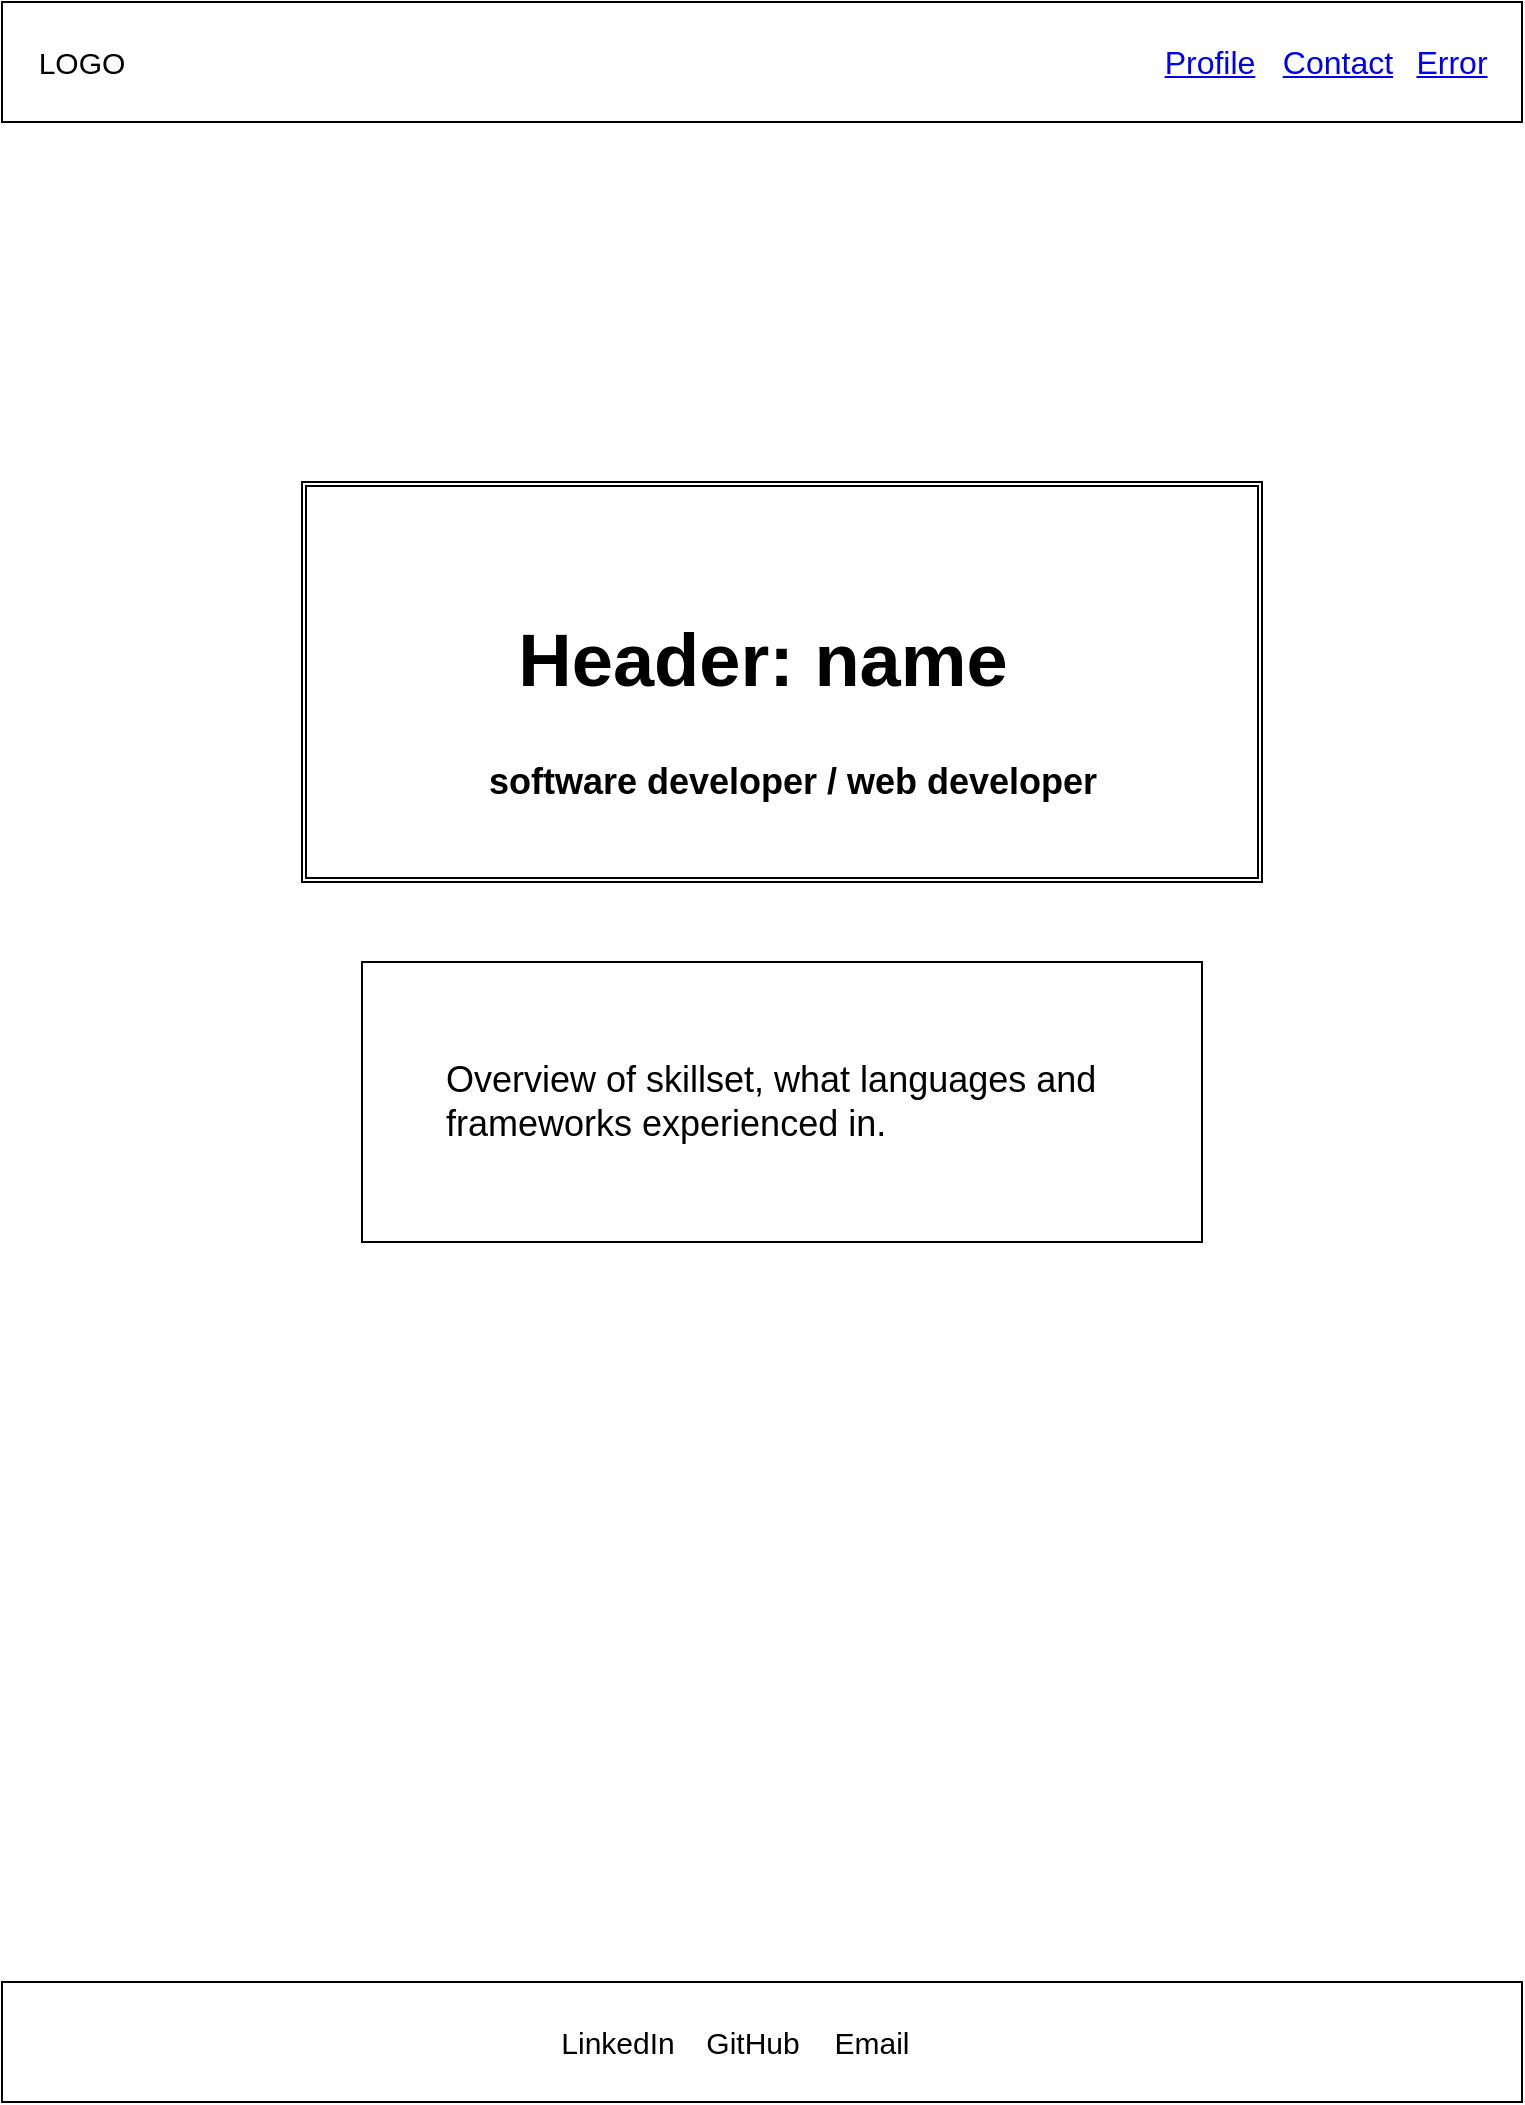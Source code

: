 <mxfile version="13.6.5" type="github" pages="6">
  <diagram id="y549nrKQ-lLqLkLc4ka6" name="Page-1">
    <mxGraphModel dx="1714" dy="1024" grid="1" gridSize="10" guides="1" tooltips="1" connect="1" arrows="1" fold="1" page="1" pageScale="1" pageWidth="850" pageHeight="1100" math="0" shadow="0">
      <root>
        <mxCell id="0" />
        <mxCell id="1" parent="0" />
        <mxCell id="_cZrSs8jWnKON0rCT3g9-2" value="" style="rounded=0;whiteSpace=wrap;html=1;sketch=0;" parent="1" vertex="1">
          <mxGeometry x="50" y="1020" width="760" height="60" as="geometry" />
        </mxCell>
        <mxCell id="_cZrSs8jWnKON0rCT3g9-3" value="" style="rounded=0;whiteSpace=wrap;html=1;sketch=0;" parent="1" vertex="1">
          <mxGeometry x="50" y="30" width="760" height="60" as="geometry" />
        </mxCell>
        <mxCell id="_cZrSs8jWnKON0rCT3g9-4" value="&lt;font style=&quot;font-size: 15px&quot;&gt;LOGO&lt;/font&gt;" style="text;html=1;strokeColor=none;fillColor=none;align=center;verticalAlign=middle;whiteSpace=wrap;rounded=0;sketch=0;" parent="1" vertex="1">
          <mxGeometry x="60" y="35" width="60" height="50" as="geometry" />
        </mxCell>
        <mxCell id="_cZrSs8jWnKON0rCT3g9-14" value="&lt;font style=&quot;font-size: 15px&quot;&gt;LinkedIn&lt;/font&gt;" style="text;html=1;strokeColor=none;fillColor=none;align=center;verticalAlign=middle;whiteSpace=wrap;rounded=0;sketch=0;" parent="1" vertex="1">
          <mxGeometry x="323" y="1022.5" width="70" height="55" as="geometry" />
        </mxCell>
        <mxCell id="_cZrSs8jWnKON0rCT3g9-18" value="" style="shape=ext;double=1;rounded=0;whiteSpace=wrap;html=1;sketch=0;" parent="1" vertex="1">
          <mxGeometry x="200" y="270" width="480" height="200" as="geometry" />
        </mxCell>
        <mxCell id="_cZrSs8jWnKON0rCT3g9-19" value="" style="rounded=0;whiteSpace=wrap;html=1;sketch=0;" parent="1" vertex="1">
          <mxGeometry x="230" y="510" width="420" height="140" as="geometry" />
        </mxCell>
        <mxCell id="_cZrSs8jWnKON0rCT3g9-23" value="&lt;font style=&quot;font-size: 37px&quot;&gt;Header: name&lt;/font&gt;" style="text;strokeColor=none;fillColor=none;html=1;fontSize=24;fontStyle=1;verticalAlign=middle;align=center;rounded=0;sketch=0;" parent="1" vertex="1">
          <mxGeometry x="317.5" y="312.5" width="225" height="95" as="geometry" />
        </mxCell>
        <mxCell id="_cZrSs8jWnKON0rCT3g9-24" value="&lt;font style=&quot;font-size: 15px&quot;&gt;GitHub&lt;/font&gt;" style="text;html=1;strokeColor=none;fillColor=none;align=center;verticalAlign=middle;whiteSpace=wrap;rounded=0;sketch=0;" parent="1" vertex="1">
          <mxGeometry x="393" y="1022.5" width="65" height="55" as="geometry" />
        </mxCell>
        <mxCell id="_cZrSs8jWnKON0rCT3g9-25" value="&lt;font style=&quot;font-size: 15px&quot;&gt;Email&lt;/font&gt;" style="text;html=1;strokeColor=none;fillColor=none;align=center;verticalAlign=middle;whiteSpace=wrap;rounded=0;sketch=0;" parent="1" vertex="1">
          <mxGeometry x="450" y="1022.5" width="70" height="55" as="geometry" />
        </mxCell>
        <mxCell id="_cZrSs8jWnKON0rCT3g9-26" value="&lt;font size=&quot;4&quot;&gt;Overview of skillset, what languages and frameworks experienced in.&amp;nbsp;&lt;/font&gt;" style="text;html=1;strokeColor=none;fillColor=none;align=left;verticalAlign=middle;whiteSpace=wrap;rounded=0;sketch=0;" parent="1" vertex="1">
          <mxGeometry x="270" y="540" width="340" height="80" as="geometry" />
        </mxCell>
        <mxCell id="_cZrSs8jWnKON0rCT3g9-27" value="software developer / web developer" style="text;strokeColor=none;fillColor=none;html=1;fontSize=18;fontStyle=1;verticalAlign=middle;align=center;rounded=0;sketch=0;" parent="1" vertex="1">
          <mxGeometry x="230" y="400" width="430" height="40" as="geometry" />
        </mxCell>
        <UserObject label="Profile" link="https://www.draw.io" id="OMazMSYFAPPYAOMap0HY-1">
          <mxCell style="text;html=1;strokeColor=none;fillColor=none;whiteSpace=wrap;align=center;verticalAlign=middle;fontColor=#0000EE;fontStyle=4;rounded=0;sketch=0;fontSize=16;" parent="1" vertex="1">
            <mxGeometry x="624" y="32.5" width="60" height="55" as="geometry" />
          </mxCell>
        </UserObject>
        <UserObject label="Error" link="data:page/id,UXKJgcOdYqPPJLNO4Yrg" id="OMazMSYFAPPYAOMap0HY-2">
          <mxCell style="text;html=1;strokeColor=none;fillColor=none;whiteSpace=wrap;align=center;verticalAlign=middle;fontColor=#0000EE;fontStyle=4;rounded=0;sketch=0;fontSize=16;" parent="1" vertex="1">
            <mxGeometry x="745" y="32.5" width="60" height="55" as="geometry" />
          </mxCell>
        </UserObject>
        <UserObject label="Contact" link="data:page/id,nL2O6JbR1vUlOwe9fpd9" id="OMazMSYFAPPYAOMap0HY-3">
          <mxCell style="text;html=1;strokeColor=none;fillColor=none;whiteSpace=wrap;align=center;verticalAlign=middle;fontColor=#0000EE;fontStyle=4;rounded=0;sketch=0;fontSize=16;" parent="1" vertex="1">
            <mxGeometry x="688" y="32.5" width="60" height="55" as="geometry" />
          </mxCell>
        </UserObject>
      </root>
    </mxGraphModel>
  </diagram>
  <diagram id="krAu767BFukZ0_Zx5y9g" name="Page-2">
    <mxGraphModel dx="2000" dy="1195" grid="1" gridSize="10" guides="1" tooltips="1" connect="1" arrows="1" fold="1" page="1" pageScale="1" pageWidth="850" pageHeight="1400" math="0" shadow="0">
      <root>
        <mxCell id="UiwxshYDCqZsbp5BWLt7-0" />
        <mxCell id="UiwxshYDCqZsbp5BWLt7-1" parent="UiwxshYDCqZsbp5BWLt7-0" />
        <mxCell id="LU_UGOeEypNY2QbXiSTu-0" value="" style="rounded=0;whiteSpace=wrap;html=1;sketch=0;" parent="UiwxshYDCqZsbp5BWLt7-1" vertex="1">
          <mxGeometry x="50" y="30" width="760" height="60" as="geometry" />
        </mxCell>
        <mxCell id="ClDoTBL8j5yr11GpzHoe-0" value="&lt;font style=&quot;font-size: 15px&quot;&gt;LOGO&lt;/font&gt;" style="text;html=1;strokeColor=none;fillColor=none;align=center;verticalAlign=middle;whiteSpace=wrap;rounded=0;sketch=0;" parent="UiwxshYDCqZsbp5BWLt7-1" vertex="1">
          <mxGeometry x="60" y="35" width="60" height="50" as="geometry" />
        </mxCell>
        <mxCell id="Z0R5gTprZowPbyasYVTI-0" value="" style="rounded=0;whiteSpace=wrap;html=1;sketch=0;" parent="UiwxshYDCqZsbp5BWLt7-1" vertex="1">
          <mxGeometry x="50" y="1320" width="760" height="60" as="geometry" />
        </mxCell>
        <mxCell id="v2EA459fJ1oGbiX-KJEO-0" value="&lt;font style=&quot;font-size: 15px&quot;&gt;LinkedIn&lt;/font&gt;" style="text;html=1;strokeColor=none;fillColor=none;align=center;verticalAlign=middle;whiteSpace=wrap;rounded=0;sketch=0;" parent="UiwxshYDCqZsbp5BWLt7-1" vertex="1">
          <mxGeometry x="327.5" y="1322.5" width="70" height="55" as="geometry" />
        </mxCell>
        <mxCell id="f347c7dNynIXSJ7mKyX3-0" value="&lt;font style=&quot;font-size: 15px&quot;&gt;GitHub&lt;/font&gt;" style="text;html=1;strokeColor=none;fillColor=none;align=center;verticalAlign=middle;whiteSpace=wrap;rounded=0;sketch=0;" parent="UiwxshYDCqZsbp5BWLt7-1" vertex="1">
          <mxGeometry x="397.5" y="1322.5" width="65" height="55" as="geometry" />
        </mxCell>
        <mxCell id="dC-TxE57L_0-LJ4O1SkE-0" value="&lt;font style=&quot;font-size: 15px&quot;&gt;Email&lt;/font&gt;" style="text;html=1;strokeColor=none;fillColor=none;align=center;verticalAlign=middle;whiteSpace=wrap;rounded=0;sketch=0;" parent="UiwxshYDCqZsbp5BWLt7-1" vertex="1">
          <mxGeometry x="450" y="1322.5" width="70" height="55" as="geometry" />
        </mxCell>
        <UserObject label="Error" id="HmF1FWZ7n-n8bXwQU-9c-0">
          <mxCell style="text;html=1;strokeColor=none;fillColor=none;whiteSpace=wrap;align=center;verticalAlign=middle;fontColor=#0000EE;fontStyle=4;rounded=0;sketch=0;fontSize=16;" parent="UiwxshYDCqZsbp5BWLt7-1" vertex="1">
            <mxGeometry x="745" y="32.5" width="60" height="55" as="geometry" />
          </mxCell>
        </UserObject>
        <UserObject label="Contact" id="VQ6_BNCmVl8xhvOqDPel-0">
          <mxCell style="text;html=1;strokeColor=none;fillColor=none;whiteSpace=wrap;align=center;verticalAlign=middle;fontColor=#0000EE;fontStyle=4;rounded=0;sketch=0;fontSize=16;" parent="UiwxshYDCqZsbp5BWLt7-1" vertex="1">
            <mxGeometry x="688" y="32.5" width="60" height="55" as="geometry" />
          </mxCell>
        </UserObject>
        <UserObject label="About" link="https://www.draw.io" id="RnAl1Bd1OG870OB-ssjX-0">
          <mxCell style="text;html=1;strokeColor=none;fillColor=none;whiteSpace=wrap;align=center;verticalAlign=middle;fontColor=#0000EE;fontStyle=4;rounded=0;sketch=0;fontSize=16;" parent="UiwxshYDCqZsbp5BWLt7-1" vertex="1">
            <mxGeometry x="624" y="32.5" width="60" height="55" as="geometry" />
          </mxCell>
        </UserObject>
        <mxCell id="_2yhZYbMiuMqW0oWLywg-0" value="Profile" style="text;strokeColor=none;fillColor=none;html=1;fontSize=24;fontStyle=1;verticalAlign=middle;align=center;rounded=0;sketch=0;" parent="UiwxshYDCqZsbp5BWLt7-1" vertex="1">
          <mxGeometry x="380" y="120" width="100" height="40" as="geometry" />
        </mxCell>
        <mxCell id="_2yhZYbMiuMqW0oWLywg-6" value="" style="rounded=0;whiteSpace=wrap;html=1;sketch=0;fontSize=16;" parent="UiwxshYDCqZsbp5BWLt7-1" vertex="1">
          <mxGeometry x="50" y="180" width="380" height="250" as="geometry" />
        </mxCell>
        <mxCell id="_2yhZYbMiuMqW0oWLywg-10" value="" style="rounded=0;whiteSpace=wrap;html=1;sketch=0;fontSize=16;" parent="UiwxshYDCqZsbp5BWLt7-1" vertex="1">
          <mxGeometry x="50" y="460" width="380" height="250" as="geometry" />
        </mxCell>
        <mxCell id="_2yhZYbMiuMqW0oWLywg-11" value="" style="rounded=0;whiteSpace=wrap;html=1;sketch=0;fontSize=16;" parent="UiwxshYDCqZsbp5BWLt7-1" vertex="1">
          <mxGeometry x="50" y="740" width="380" height="250" as="geometry" />
        </mxCell>
        <mxCell id="_2yhZYbMiuMqW0oWLywg-12" value="" style="rounded=0;whiteSpace=wrap;html=1;sketch=0;fontSize=16;" parent="UiwxshYDCqZsbp5BWLt7-1" vertex="1">
          <mxGeometry x="50" y="1030" width="380" height="250" as="geometry" />
        </mxCell>
        <mxCell id="_2yhZYbMiuMqW0oWLywg-13" value="" style="rounded=0;whiteSpace=wrap;html=1;sketch=0;fontSize=16;" parent="UiwxshYDCqZsbp5BWLt7-1" vertex="1">
          <mxGeometry x="430" y="180" width="380" height="250" as="geometry" />
        </mxCell>
        <mxCell id="_2yhZYbMiuMqW0oWLywg-14" value="" style="rounded=0;whiteSpace=wrap;html=1;sketch=0;fontSize=16;" parent="UiwxshYDCqZsbp5BWLt7-1" vertex="1">
          <mxGeometry x="430" y="460" width="380" height="250" as="geometry" />
        </mxCell>
        <mxCell id="_2yhZYbMiuMqW0oWLywg-15" value="" style="rounded=0;whiteSpace=wrap;html=1;sketch=0;fontSize=16;" parent="UiwxshYDCqZsbp5BWLt7-1" vertex="1">
          <mxGeometry x="430" y="740" width="380" height="250" as="geometry" />
        </mxCell>
        <mxCell id="_2yhZYbMiuMqW0oWLywg-16" value="" style="rounded=0;whiteSpace=wrap;html=1;sketch=0;fontSize=16;" parent="UiwxshYDCqZsbp5BWLt7-1" vertex="1">
          <mxGeometry x="430" y="1030" width="380" height="250" as="geometry" />
        </mxCell>
        <mxCell id="_2yhZYbMiuMqW0oWLywg-18" value="" style="endArrow=none;html=1;fontSize=16;entryX=1;entryY=0;entryDx=0;entryDy=0;exitX=0;exitY=1;exitDx=0;exitDy=0;" parent="UiwxshYDCqZsbp5BWLt7-1" source="_2yhZYbMiuMqW0oWLywg-6" target="_2yhZYbMiuMqW0oWLywg-6" edge="1">
          <mxGeometry width="50" height="50" relative="1" as="geometry">
            <mxPoint x="310" y="820" as="sourcePoint" />
            <mxPoint x="360" y="770" as="targetPoint" />
          </mxGeometry>
        </mxCell>
        <mxCell id="_2yhZYbMiuMqW0oWLywg-19" value="" style="endArrow=none;html=1;fontSize=16;entryX=0;entryY=0;entryDx=0;entryDy=0;exitX=1;exitY=1;exitDx=0;exitDy=0;" parent="UiwxshYDCqZsbp5BWLt7-1" source="_2yhZYbMiuMqW0oWLywg-6" target="_2yhZYbMiuMqW0oWLywg-6" edge="1">
          <mxGeometry width="50" height="50" relative="1" as="geometry">
            <mxPoint x="310" y="820" as="sourcePoint" />
            <mxPoint x="360" y="770" as="targetPoint" />
          </mxGeometry>
        </mxCell>
        <mxCell id="_2yhZYbMiuMqW0oWLywg-20" value="" style="endArrow=none;html=1;fontSize=16;entryX=1;entryY=0;entryDx=0;entryDy=0;exitX=0;exitY=1;exitDx=0;exitDy=0;" parent="UiwxshYDCqZsbp5BWLt7-1" source="_2yhZYbMiuMqW0oWLywg-10" target="_2yhZYbMiuMqW0oWLywg-10" edge="1">
          <mxGeometry width="50" height="50" relative="1" as="geometry">
            <mxPoint x="310" y="820" as="sourcePoint" />
            <mxPoint x="360" y="770" as="targetPoint" />
          </mxGeometry>
        </mxCell>
        <mxCell id="_2yhZYbMiuMqW0oWLywg-21" value="" style="endArrow=none;html=1;fontSize=16;entryX=0;entryY=0;entryDx=0;entryDy=0;exitX=1;exitY=1;exitDx=0;exitDy=0;" parent="UiwxshYDCqZsbp5BWLt7-1" source="_2yhZYbMiuMqW0oWLywg-10" target="_2yhZYbMiuMqW0oWLywg-10" edge="1">
          <mxGeometry width="50" height="50" relative="1" as="geometry">
            <mxPoint x="310" y="820" as="sourcePoint" />
            <mxPoint x="360" y="770" as="targetPoint" />
          </mxGeometry>
        </mxCell>
        <mxCell id="_2yhZYbMiuMqW0oWLywg-22" value="" style="endArrow=none;html=1;fontSize=16;entryX=1;entryY=0;entryDx=0;entryDy=0;exitX=0;exitY=1;exitDx=0;exitDy=0;" parent="UiwxshYDCqZsbp5BWLt7-1" source="_2yhZYbMiuMqW0oWLywg-11" target="_2yhZYbMiuMqW0oWLywg-11" edge="1">
          <mxGeometry width="50" height="50" relative="1" as="geometry">
            <mxPoint x="310" y="820" as="sourcePoint" />
            <mxPoint x="360" y="770" as="targetPoint" />
          </mxGeometry>
        </mxCell>
        <mxCell id="_2yhZYbMiuMqW0oWLywg-23" value="" style="endArrow=none;html=1;fontSize=16;entryX=0;entryY=0;entryDx=0;entryDy=0;exitX=1;exitY=1;exitDx=0;exitDy=0;" parent="UiwxshYDCqZsbp5BWLt7-1" source="_2yhZYbMiuMqW0oWLywg-11" target="_2yhZYbMiuMqW0oWLywg-11" edge="1">
          <mxGeometry width="50" height="50" relative="1" as="geometry">
            <mxPoint x="310" y="820" as="sourcePoint" />
            <mxPoint x="360" y="770" as="targetPoint" />
          </mxGeometry>
        </mxCell>
        <mxCell id="_2yhZYbMiuMqW0oWLywg-24" value="" style="endArrow=none;html=1;fontSize=16;entryX=1;entryY=0;entryDx=0;entryDy=0;exitX=0;exitY=1;exitDx=0;exitDy=0;" parent="UiwxshYDCqZsbp5BWLt7-1" source="_2yhZYbMiuMqW0oWLywg-12" target="_2yhZYbMiuMqW0oWLywg-12" edge="1">
          <mxGeometry width="50" height="50" relative="1" as="geometry">
            <mxPoint x="310" y="820" as="sourcePoint" />
            <mxPoint x="360" y="770" as="targetPoint" />
          </mxGeometry>
        </mxCell>
        <mxCell id="_2yhZYbMiuMqW0oWLywg-25" value="" style="endArrow=none;html=1;fontSize=16;entryX=0;entryY=0;entryDx=0;entryDy=0;exitX=1;exitY=1;exitDx=0;exitDy=0;" parent="UiwxshYDCqZsbp5BWLt7-1" source="_2yhZYbMiuMqW0oWLywg-12" target="_2yhZYbMiuMqW0oWLywg-12" edge="1">
          <mxGeometry width="50" height="50" relative="1" as="geometry">
            <mxPoint x="310" y="820" as="sourcePoint" />
            <mxPoint x="360" y="770" as="targetPoint" />
          </mxGeometry>
        </mxCell>
        <mxCell id="_2yhZYbMiuMqW0oWLywg-26" value="Project 1 Title:" style="text;html=1;strokeColor=none;fillColor=none;align=center;verticalAlign=middle;whiteSpace=wrap;rounded=0;sketch=0;fontSize=16;" parent="UiwxshYDCqZsbp5BWLt7-1" vertex="1">
          <mxGeometry x="562.5" y="190" width="115" height="20" as="geometry" />
        </mxCell>
        <mxCell id="_2yhZYbMiuMqW0oWLywg-27" value="Project 2 Title:" style="text;html=1;strokeColor=none;fillColor=none;align=center;verticalAlign=middle;whiteSpace=wrap;rounded=0;sketch=0;fontSize=16;" parent="UiwxshYDCqZsbp5BWLt7-1" vertex="1">
          <mxGeometry x="562.5" y="470" width="115" height="20" as="geometry" />
        </mxCell>
        <mxCell id="_2yhZYbMiuMqW0oWLywg-28" value="Project 3 Title:" style="text;html=1;strokeColor=none;fillColor=none;align=center;verticalAlign=middle;whiteSpace=wrap;rounded=0;sketch=0;fontSize=16;" parent="UiwxshYDCqZsbp5BWLt7-1" vertex="1">
          <mxGeometry x="562.5" y="750" width="115" height="20" as="geometry" />
        </mxCell>
        <mxCell id="_2yhZYbMiuMqW0oWLywg-29" value="Project 4 Title:" style="text;html=1;strokeColor=none;fillColor=none;align=center;verticalAlign=middle;whiteSpace=wrap;rounded=0;sketch=0;fontSize=16;" parent="UiwxshYDCqZsbp5BWLt7-1" vertex="1">
          <mxGeometry x="562.5" y="1040" width="115" height="20" as="geometry" />
        </mxCell>
        <mxCell id="_2yhZYbMiuMqW0oWLywg-33" value="languages / frameworks" style="text;html=1;strokeColor=none;fillColor=none;align=center;verticalAlign=middle;whiteSpace=wrap;rounded=0;sketch=0;fontSize=16;" parent="UiwxshYDCqZsbp5BWLt7-1" vertex="1">
          <mxGeometry x="440" y="500" width="190" height="20" as="geometry" />
        </mxCell>
        <mxCell id="_2yhZYbMiuMqW0oWLywg-34" value="Description lorem ..." style="text;html=1;strokeColor=none;fillColor=none;align=center;verticalAlign=middle;whiteSpace=wrap;rounded=0;sketch=0;fontSize=16;" parent="UiwxshYDCqZsbp5BWLt7-1" vertex="1">
          <mxGeometry x="444" y="525" width="153" height="20" as="geometry" />
        </mxCell>
        <mxCell id="_2yhZYbMiuMqW0oWLywg-36" value="languages / frameworks" style="text;html=1;strokeColor=none;fillColor=none;align=center;verticalAlign=middle;whiteSpace=wrap;rounded=0;sketch=0;fontSize=16;" parent="UiwxshYDCqZsbp5BWLt7-1" vertex="1">
          <mxGeometry x="446" y="220" width="190" height="20" as="geometry" />
        </mxCell>
        <mxCell id="_2yhZYbMiuMqW0oWLywg-37" value="languages / frameworks" style="text;html=1;strokeColor=none;fillColor=none;align=center;verticalAlign=middle;whiteSpace=wrap;rounded=0;sketch=0;fontSize=16;" parent="UiwxshYDCqZsbp5BWLt7-1" vertex="1">
          <mxGeometry x="446" y="780" width="190" height="20" as="geometry" />
        </mxCell>
        <mxCell id="_2yhZYbMiuMqW0oWLywg-38" value="languages / frameworks" style="text;html=1;strokeColor=none;fillColor=none;align=center;verticalAlign=middle;whiteSpace=wrap;rounded=0;sketch=0;fontSize=16;" parent="UiwxshYDCqZsbp5BWLt7-1" vertex="1">
          <mxGeometry x="446" y="1070" width="190" height="20" as="geometry" />
        </mxCell>
        <mxCell id="_2yhZYbMiuMqW0oWLywg-39" value="Description lorem ..." style="text;html=1;strokeColor=none;fillColor=none;align=center;verticalAlign=middle;whiteSpace=wrap;rounded=0;sketch=0;fontSize=16;" parent="UiwxshYDCqZsbp5BWLt7-1" vertex="1">
          <mxGeometry x="450" y="245" width="153" height="20" as="geometry" />
        </mxCell>
        <mxCell id="_2yhZYbMiuMqW0oWLywg-40" value="Description lorem ..." style="text;html=1;strokeColor=none;fillColor=none;align=center;verticalAlign=middle;whiteSpace=wrap;rounded=0;sketch=0;fontSize=16;" parent="UiwxshYDCqZsbp5BWLt7-1" vertex="1">
          <mxGeometry x="450" y="1095" width="153" height="20" as="geometry" />
        </mxCell>
        <mxCell id="_2yhZYbMiuMqW0oWLywg-41" value="Description lorem ..." style="text;html=1;strokeColor=none;fillColor=none;align=center;verticalAlign=middle;whiteSpace=wrap;rounded=0;sketch=0;fontSize=16;" parent="UiwxshYDCqZsbp5BWLt7-1" vertex="1">
          <mxGeometry x="450" y="805" width="153" height="20" as="geometry" />
        </mxCell>
      </root>
    </mxGraphModel>
  </diagram>
  <diagram id="FVk_4aW7M6y1hUJBNqYg" name="Page-5">
    <mxGraphModel dx="3000" dy="1793" grid="1" gridSize="10" guides="1" tooltips="1" connect="1" arrows="1" fold="1" page="1" pageScale="1" pageWidth="850" pageHeight="1400" math="0" shadow="0">
      <root>
        <mxCell id="K3QuSQfXJoFcfF0l34tI-0" />
        <mxCell id="K3QuSQfXJoFcfF0l34tI-1" parent="K3QuSQfXJoFcfF0l34tI-0" />
        <mxCell id="0v0_aScNax0FTkmfvmnb-4" value="" style="rounded=0;whiteSpace=wrap;html=1;fontSize=10;fontColor=#666666;" vertex="1" parent="K3QuSQfXJoFcfF0l34tI-1">
          <mxGeometry x="50" y="1230" width="760" height="220" as="geometry" />
        </mxCell>
        <mxCell id="FMIQjcDHbXxCk5w7vRJf-0" value="" style="rounded=0;whiteSpace=wrap;html=1;sketch=0;" vertex="1" parent="K3QuSQfXJoFcfF0l34tI-1">
          <mxGeometry x="50" y="30" width="760" height="60" as="geometry" />
        </mxCell>
        <mxCell id="HPQNqINhJqzoFekEFuMe-0" value="&lt;font style=&quot;font-size: 15px&quot;&gt;LOGO&lt;/font&gt;" style="text;html=1;strokeColor=none;fillColor=none;align=center;verticalAlign=middle;whiteSpace=wrap;rounded=0;sketch=0;" vertex="1" parent="K3QuSQfXJoFcfF0l34tI-1">
          <mxGeometry x="60" y="35" width="60" height="50" as="geometry" />
        </mxCell>
        <UserObject label="About" link="https://www.draw.io" id="5G4rTG7b6c3I4GVzxfLL-0">
          <mxCell style="text;html=1;strokeColor=none;fillColor=none;whiteSpace=wrap;align=center;verticalAlign=middle;fontColor=#0000EE;fontStyle=4;rounded=0;sketch=0;fontSize=16;" vertex="1" parent="K3QuSQfXJoFcfF0l34tI-1">
            <mxGeometry x="624" y="32.5" width="60" height="55" as="geometry" />
          </mxCell>
        </UserObject>
        <UserObject label="Contact" id="7PwWfvQosh16lBPSvmYO-0">
          <mxCell style="text;html=1;strokeColor=none;fillColor=none;whiteSpace=wrap;align=center;verticalAlign=middle;fontColor=#0000EE;fontStyle=4;rounded=0;sketch=0;fontSize=16;" vertex="1" parent="K3QuSQfXJoFcfF0l34tI-1">
            <mxGeometry x="688" y="32.5" width="60" height="55" as="geometry" />
          </mxCell>
        </UserObject>
        <UserObject label="Error" id="xWB9JB_tKXssZk_kPVOi-0">
          <mxCell style="text;html=1;strokeColor=none;fillColor=none;whiteSpace=wrap;align=center;verticalAlign=middle;fontColor=#0000EE;fontStyle=4;rounded=0;sketch=0;fontSize=16;" vertex="1" parent="K3QuSQfXJoFcfF0l34tI-1">
            <mxGeometry x="745" y="32.5" width="60" height="55" as="geometry" />
          </mxCell>
        </UserObject>
        <mxCell id="5o7Ihf7bRK_GpBzf7zZv-0" value="Profile" style="text;strokeColor=none;fillColor=none;html=1;fontSize=24;fontStyle=1;verticalAlign=middle;align=center;rounded=0;sketch=0;" vertex="1" parent="K3QuSQfXJoFcfF0l34tI-1">
          <mxGeometry x="380" y="120" width="100" height="40" as="geometry" />
        </mxCell>
        <mxCell id="psAs-ZElqgavI4TMT-1W-0" value="" style="rounded=0;whiteSpace=wrap;html=1;sketch=0;" vertex="1" parent="K3QuSQfXJoFcfF0l34tI-1">
          <mxGeometry x="42.5" y="2890" width="760" height="60" as="geometry" />
        </mxCell>
        <mxCell id="Ju4aqt7ddRQ8jL0G4tgG-0" value="&lt;font style=&quot;font-size: 15px&quot;&gt;LinkedIn&lt;/font&gt;" style="text;html=1;strokeColor=none;fillColor=none;align=center;verticalAlign=middle;whiteSpace=wrap;rounded=0;sketch=0;" vertex="1" parent="K3QuSQfXJoFcfF0l34tI-1">
          <mxGeometry x="323" y="2892.5" width="70" height="55" as="geometry" />
        </mxCell>
        <mxCell id="U2mmfIsuzOAfHpEoK5Lw-0" value="&lt;font style=&quot;font-size: 15px&quot;&gt;GitHub&lt;/font&gt;" style="text;html=1;strokeColor=none;fillColor=none;align=center;verticalAlign=middle;whiteSpace=wrap;rounded=0;sketch=0;" vertex="1" parent="K3QuSQfXJoFcfF0l34tI-1">
          <mxGeometry x="390.5" y="2892.5" width="65" height="55" as="geometry" />
        </mxCell>
        <mxCell id="MmT73DpbijiARxVRME3w-0" value="&lt;font style=&quot;font-size: 15px&quot;&gt;Email&lt;/font&gt;" style="text;html=1;strokeColor=none;fillColor=none;align=center;verticalAlign=middle;whiteSpace=wrap;rounded=0;sketch=0;" vertex="1" parent="K3QuSQfXJoFcfF0l34tI-1">
          <mxGeometry x="450" y="2892.5" width="70" height="55" as="geometry" />
        </mxCell>
        <mxCell id="PLeFdl0e6I2O1bPTd5Ve-0" value="" style="rounded=0;whiteSpace=wrap;html=1;sketch=0;fontSize=16;" vertex="1" parent="K3QuSQfXJoFcfF0l34tI-1">
          <mxGeometry x="50" y="190" width="755" height="350" as="geometry" />
        </mxCell>
        <mxCell id="ZEfEFqATrqNGMTh99TPG-0" value="" style="endArrow=none;html=1;fontSize=10;fontColor=#666666;exitX=0;exitY=1;exitDx=0;exitDy=0;entryX=1;entryY=0;entryDx=0;entryDy=0;" edge="1" parent="K3QuSQfXJoFcfF0l34tI-1" source="PLeFdl0e6I2O1bPTd5Ve-0" target="PLeFdl0e6I2O1bPTd5Ve-0">
          <mxGeometry width="50" height="50" relative="1" as="geometry">
            <mxPoint x="630" y="290" as="sourcePoint" />
            <mxPoint x="680" y="240" as="targetPoint" />
          </mxGeometry>
        </mxCell>
        <mxCell id="ZEfEFqATrqNGMTh99TPG-1" value="" style="endArrow=none;html=1;fontSize=10;fontColor=#666666;exitX=0;exitY=0;exitDx=0;exitDy=0;entryX=1;entryY=1;entryDx=0;entryDy=0;" edge="1" parent="K3QuSQfXJoFcfF0l34tI-1" source="PLeFdl0e6I2O1bPTd5Ve-0" target="PLeFdl0e6I2O1bPTd5Ve-0">
          <mxGeometry width="50" height="50" relative="1" as="geometry">
            <mxPoint x="630" y="290" as="sourcePoint" />
            <mxPoint x="680" y="240" as="targetPoint" />
          </mxGeometry>
        </mxCell>
        <mxCell id="ZEfEFqATrqNGMTh99TPG-2" value="" style="rounded=0;whiteSpace=wrap;html=1;fontSize=10;fontColor=#666666;" vertex="1" parent="K3QuSQfXJoFcfF0l34tI-1">
          <mxGeometry x="47.5" y="580" width="760" height="220" as="geometry" />
        </mxCell>
        <mxCell id="g6hFgQH6E-Xf_F_y6GP3-0" value="Project 1 Title:" style="text;html=1;strokeColor=none;fillColor=none;align=center;verticalAlign=middle;whiteSpace=wrap;rounded=0;sketch=0;fontSize=16;" vertex="1" parent="K3QuSQfXJoFcfF0l34tI-1">
          <mxGeometry x="368" y="590" width="115" height="20" as="geometry" />
        </mxCell>
        <mxCell id="n-kX1pdQCXIdeF-x8h-v-0" value="languages / frameworks" style="text;html=1;strokeColor=none;fillColor=none;align=center;verticalAlign=middle;whiteSpace=wrap;rounded=0;sketch=0;fontSize=16;" vertex="1" parent="K3QuSQfXJoFcfF0l34tI-1">
          <mxGeometry x="80" y="620" width="190" height="20" as="geometry" />
        </mxCell>
        <mxCell id="0v0_aScNax0FTkmfvmnb-0" value="Description lorem ..." style="text;html=1;strokeColor=none;fillColor=none;align=center;verticalAlign=middle;whiteSpace=wrap;rounded=0;sketch=0;fontSize=16;" vertex="1" parent="K3QuSQfXJoFcfF0l34tI-1">
          <mxGeometry x="84" y="650" width="153" height="20" as="geometry" />
        </mxCell>
        <mxCell id="0v0_aScNax0FTkmfvmnb-1" value="" style="rounded=0;whiteSpace=wrap;html=1;sketch=0;fontSize=16;" vertex="1" parent="K3QuSQfXJoFcfF0l34tI-1">
          <mxGeometry x="48" y="840" width="755" height="350" as="geometry" />
        </mxCell>
        <mxCell id="0v0_aScNax0FTkmfvmnb-2" value="" style="endArrow=none;html=1;fontSize=10;fontColor=#666666;exitX=0;exitY=0;exitDx=0;exitDy=0;entryX=1;entryY=1;entryDx=0;entryDy=0;" edge="1" parent="K3QuSQfXJoFcfF0l34tI-1">
          <mxGeometry width="50" height="50" relative="1" as="geometry">
            <mxPoint x="47.5" y="840" as="sourcePoint" />
            <mxPoint x="802.5" y="1190.0" as="targetPoint" />
          </mxGeometry>
        </mxCell>
        <mxCell id="0v0_aScNax0FTkmfvmnb-3" value="" style="endArrow=none;html=1;fontSize=10;fontColor=#666666;exitX=0;exitY=1;exitDx=0;exitDy=0;entryX=1;entryY=0;entryDx=0;entryDy=0;" edge="1" parent="K3QuSQfXJoFcfF0l34tI-1">
          <mxGeometry width="50" height="50" relative="1" as="geometry">
            <mxPoint x="48" y="1190.0" as="sourcePoint" />
            <mxPoint x="803" y="840" as="targetPoint" />
          </mxGeometry>
        </mxCell>
        <mxCell id="0v0_aScNax0FTkmfvmnb-5" value="Project 2 Title:" style="text;html=1;strokeColor=none;fillColor=none;align=center;verticalAlign=middle;whiteSpace=wrap;rounded=0;sketch=0;fontSize=16;" vertex="1" parent="K3QuSQfXJoFcfF0l34tI-1">
          <mxGeometry x="370" y="1250" width="115" height="20" as="geometry" />
        </mxCell>
        <mxCell id="0v0_aScNax0FTkmfvmnb-6" value="languages / frameworks" style="text;html=1;strokeColor=none;fillColor=none;align=center;verticalAlign=middle;whiteSpace=wrap;rounded=0;sketch=0;fontSize=16;" vertex="1" parent="K3QuSQfXJoFcfF0l34tI-1">
          <mxGeometry x="84" y="1280" width="190" height="20" as="geometry" />
        </mxCell>
        <mxCell id="0v0_aScNax0FTkmfvmnb-7" value="" style="rounded=0;whiteSpace=wrap;html=1;sketch=0;fontSize=16;" vertex="1" parent="K3QuSQfXJoFcfF0l34tI-1">
          <mxGeometry x="50" y="1500" width="755" height="350" as="geometry" />
        </mxCell>
        <mxCell id="0v0_aScNax0FTkmfvmnb-8" value="" style="rounded=0;whiteSpace=wrap;html=1;fontSize=10;fontColor=#666666;" vertex="1" parent="K3QuSQfXJoFcfF0l34tI-1">
          <mxGeometry x="47.5" y="1900" width="760" height="220" as="geometry" />
        </mxCell>
        <mxCell id="0v0_aScNax0FTkmfvmnb-9" value="Project 3 Title:" style="text;html=1;strokeColor=none;fillColor=none;align=center;verticalAlign=middle;whiteSpace=wrap;rounded=0;sketch=0;fontSize=16;" vertex="1" parent="K3QuSQfXJoFcfF0l34tI-1">
          <mxGeometry x="365" y="1930" width="115" height="20" as="geometry" />
        </mxCell>
        <mxCell id="0v0_aScNax0FTkmfvmnb-10" value="" style="rounded=0;whiteSpace=wrap;html=1;sketch=0;fontSize=16;" vertex="1" parent="K3QuSQfXJoFcfF0l34tI-1">
          <mxGeometry x="48" y="2180" width="755" height="350" as="geometry" />
        </mxCell>
        <mxCell id="0v0_aScNax0FTkmfvmnb-11" value="" style="endArrow=none;html=1;fontSize=10;fontColor=#666666;exitX=0;exitY=1;exitDx=0;exitDy=0;entryX=1;entryY=0;entryDx=0;entryDy=0;" edge="1" parent="K3QuSQfXJoFcfF0l34tI-1">
          <mxGeometry width="50" height="50" relative="1" as="geometry">
            <mxPoint x="55" y="1850" as="sourcePoint" />
            <mxPoint x="810" y="1500" as="targetPoint" />
          </mxGeometry>
        </mxCell>
        <mxCell id="0v0_aScNax0FTkmfvmnb-12" value="" style="endArrow=none;html=1;fontSize=10;fontColor=#666666;exitX=0;exitY=1;exitDx=0;exitDy=0;entryX=1;entryY=0;entryDx=0;entryDy=0;" edge="1" parent="K3QuSQfXJoFcfF0l34tI-1">
          <mxGeometry width="50" height="50" relative="1" as="geometry">
            <mxPoint x="45" y="2530" as="sourcePoint" />
            <mxPoint x="800" y="2180" as="targetPoint" />
          </mxGeometry>
        </mxCell>
        <mxCell id="0v0_aScNax0FTkmfvmnb-13" value="" style="endArrow=none;html=1;fontSize=10;fontColor=#666666;exitX=0;exitY=0;exitDx=0;exitDy=0;entryX=1;entryY=1;entryDx=0;entryDy=0;" edge="1" parent="K3QuSQfXJoFcfF0l34tI-1">
          <mxGeometry width="50" height="50" relative="1" as="geometry">
            <mxPoint x="52.5" y="1500" as="sourcePoint" />
            <mxPoint x="807.5" y="1850" as="targetPoint" />
          </mxGeometry>
        </mxCell>
        <mxCell id="0v0_aScNax0FTkmfvmnb-14" value="" style="endArrow=none;html=1;fontSize=10;fontColor=#666666;exitX=0;exitY=0;exitDx=0;exitDy=0;entryX=1;entryY=1;entryDx=0;entryDy=0;" edge="1" parent="K3QuSQfXJoFcfF0l34tI-1">
          <mxGeometry width="50" height="50" relative="1" as="geometry">
            <mxPoint x="45.0" y="2180" as="sourcePoint" />
            <mxPoint x="800" y="2530" as="targetPoint" />
          </mxGeometry>
        </mxCell>
        <mxCell id="0v0_aScNax0FTkmfvmnb-15" value="" style="rounded=0;whiteSpace=wrap;html=1;fontSize=10;fontColor=#666666;" vertex="1" parent="K3QuSQfXJoFcfF0l34tI-1">
          <mxGeometry x="43" y="2600" width="760" height="220" as="geometry" />
        </mxCell>
        <mxCell id="0v0_aScNax0FTkmfvmnb-16" value="Project 4 Title:" style="text;html=1;strokeColor=none;fillColor=none;align=center;verticalAlign=middle;whiteSpace=wrap;rounded=0;sketch=0;fontSize=16;" vertex="1" parent="K3QuSQfXJoFcfF0l34tI-1">
          <mxGeometry x="368" y="2620" width="115" height="20" as="geometry" />
        </mxCell>
        <mxCell id="0v0_aScNax0FTkmfvmnb-17" value="languages / frameworks" style="text;html=1;strokeColor=none;fillColor=none;align=center;verticalAlign=middle;whiteSpace=wrap;rounded=0;sketch=0;fontSize=16;" vertex="1" parent="K3QuSQfXJoFcfF0l34tI-1">
          <mxGeometry x="84" y="1960" width="190" height="20" as="geometry" />
        </mxCell>
        <mxCell id="0v0_aScNax0FTkmfvmnb-18" value="languages / frameworks" style="text;html=1;strokeColor=none;fillColor=none;align=center;verticalAlign=middle;whiteSpace=wrap;rounded=0;sketch=0;fontSize=16;" vertex="1" parent="K3QuSQfXJoFcfF0l34tI-1">
          <mxGeometry x="84" y="2650" width="190" height="20" as="geometry" />
        </mxCell>
        <mxCell id="0v0_aScNax0FTkmfvmnb-20" value="Description lorem ..." style="text;html=1;strokeColor=none;fillColor=none;align=center;verticalAlign=middle;whiteSpace=wrap;rounded=0;sketch=0;fontSize=16;" vertex="1" parent="K3QuSQfXJoFcfF0l34tI-1">
          <mxGeometry x="90" y="1310" width="153" height="20" as="geometry" />
        </mxCell>
        <mxCell id="0v0_aScNax0FTkmfvmnb-21" value="Description lorem ..." style="text;html=1;strokeColor=none;fillColor=none;align=center;verticalAlign=middle;whiteSpace=wrap;rounded=0;sketch=0;fontSize=16;" vertex="1" parent="K3QuSQfXJoFcfF0l34tI-1">
          <mxGeometry x="90" y="1990" width="153" height="20" as="geometry" />
        </mxCell>
        <mxCell id="0v0_aScNax0FTkmfvmnb-22" value="Description lorem ..." style="text;html=1;strokeColor=none;fillColor=none;align=center;verticalAlign=middle;whiteSpace=wrap;rounded=0;sketch=0;fontSize=16;" vertex="1" parent="K3QuSQfXJoFcfF0l34tI-1">
          <mxGeometry x="90" y="2680" width="153" height="20" as="geometry" />
        </mxCell>
      </root>
    </mxGraphModel>
  </diagram>
  <diagram id="nL2O6JbR1vUlOwe9fpd9" name="Page-3">
    <mxGraphModel dx="2000" dy="1195" grid="1" gridSize="10" guides="1" tooltips="1" connect="1" arrows="1" fold="1" page="1" pageScale="1" pageWidth="850" pageHeight="1100" math="0" shadow="0">
      <root>
        <mxCell id="gkBaJMHQkPIM5ymTCWlj-0" />
        <mxCell id="gkBaJMHQkPIM5ymTCWlj-1" parent="gkBaJMHQkPIM5ymTCWlj-0" />
        <mxCell id="k9XorKPZrQHirwPCLUAR-15" value="First Name" style="text;html=1;strokeColor=none;fillColor=none;align=center;verticalAlign=middle;whiteSpace=wrap;rounded=0;sketch=0;fontSize=14;" parent="gkBaJMHQkPIM5ymTCWlj-1" vertex="1">
          <mxGeometry x="256" y="380" width="84" height="15" as="geometry" />
        </mxCell>
        <mxCell id="k9XorKPZrQHirwPCLUAR-16" value="" style="verticalLabelPosition=bottom;verticalAlign=top;html=1;shape=mxgraph.basic.rect;fillColor2=none;strokeWidth=1;size=20;indent=5;rounded=0;sketch=0;fontSize=14;" parent="gkBaJMHQkPIM5ymTCWlj-1" vertex="1">
          <mxGeometry x="263" y="370" width="110" height="25" as="geometry" />
        </mxCell>
        <mxCell id="gkBaJMHQkPIM5ymTCWlj-2" value="" style="rounded=0;whiteSpace=wrap;html=1;sketch=0;" parent="gkBaJMHQkPIM5ymTCWlj-1" vertex="1">
          <mxGeometry x="50" y="30" width="760" height="60" as="geometry" />
        </mxCell>
        <mxCell id="kC08XpUQ3l36K3T_26qV-0" value="&lt;font style=&quot;font-size: 15px&quot;&gt;LOGO&lt;/font&gt;" style="text;html=1;strokeColor=none;fillColor=none;align=center;verticalAlign=middle;whiteSpace=wrap;rounded=0;sketch=0;" parent="gkBaJMHQkPIM5ymTCWlj-1" vertex="1">
          <mxGeometry x="60" y="35" width="60" height="50" as="geometry" />
        </mxCell>
        <mxCell id="_CVwD-NBrTqlZluLOs_F-0" value="" style="rounded=0;whiteSpace=wrap;html=1;sketch=0;" parent="gkBaJMHQkPIM5ymTCWlj-1" vertex="1">
          <mxGeometry x="50" y="1020" width="760" height="60" as="geometry" />
        </mxCell>
        <mxCell id="AOnog3ASR759dobC1Exl-0" value="&lt;font style=&quot;font-size: 15px&quot;&gt;LinkedIn&lt;/font&gt;" style="text;html=1;strokeColor=none;fillColor=none;align=center;verticalAlign=middle;whiteSpace=wrap;rounded=0;sketch=0;" parent="gkBaJMHQkPIM5ymTCWlj-1" vertex="1">
          <mxGeometry x="323" y="1022.5" width="70" height="55" as="geometry" />
        </mxCell>
        <mxCell id="fzLtsy7Esxxb0JL6oU3F-0" value="&lt;font style=&quot;font-size: 15px&quot;&gt;GitHub&lt;/font&gt;" style="text;html=1;strokeColor=none;fillColor=none;align=center;verticalAlign=middle;whiteSpace=wrap;rounded=0;sketch=0;" parent="gkBaJMHQkPIM5ymTCWlj-1" vertex="1">
          <mxGeometry x="393" y="1022.5" width="65" height="55" as="geometry" />
        </mxCell>
        <mxCell id="Y9URU_hyj9DfyOB66yYk-0" value="&lt;font style=&quot;font-size: 15px&quot;&gt;Email&lt;/font&gt;" style="text;html=1;strokeColor=none;fillColor=none;align=center;verticalAlign=middle;whiteSpace=wrap;rounded=0;sketch=0;" parent="gkBaJMHQkPIM5ymTCWlj-1" vertex="1">
          <mxGeometry x="450" y="1022.5" width="70" height="55" as="geometry" />
        </mxCell>
        <UserObject label="Error" id="rKsU6lJ1MKyTvpCtTwZL-0">
          <mxCell style="text;html=1;strokeColor=none;fillColor=none;whiteSpace=wrap;align=center;verticalAlign=middle;fontColor=#0000EE;fontStyle=4;rounded=0;sketch=0;fontSize=16;" parent="gkBaJMHQkPIM5ymTCWlj-1" vertex="1">
            <mxGeometry x="745" y="32.5" width="60" height="55" as="geometry" />
          </mxCell>
        </UserObject>
        <UserObject label="Profile" id="zAsCOykpZpSj-OLE4bV7-0">
          <mxCell style="text;html=1;strokeColor=none;fillColor=none;whiteSpace=wrap;align=center;verticalAlign=middle;fontColor=#0000EE;fontStyle=4;rounded=0;sketch=0;fontSize=16;" parent="gkBaJMHQkPIM5ymTCWlj-1" vertex="1">
            <mxGeometry x="688" y="32.5" width="60" height="55" as="geometry" />
          </mxCell>
        </UserObject>
        <UserObject label="About" link="https://www.draw.io" id="S62aKPHBqK5jy8Qf-K2U-0">
          <mxCell style="text;html=1;strokeColor=none;fillColor=none;whiteSpace=wrap;align=center;verticalAlign=middle;fontColor=#0000EE;fontStyle=4;rounded=0;sketch=0;fontSize=16;" parent="gkBaJMHQkPIM5ymTCWlj-1" vertex="1">
            <mxGeometry x="624" y="32.5" width="60" height="55" as="geometry" />
          </mxCell>
        </UserObject>
        <mxCell id="k9XorKPZrQHirwPCLUAR-0" value="Contact Me" style="text;strokeColor=none;fillColor=none;html=1;fontSize=27;fontStyle=1;verticalAlign=middle;align=center;rounded=0;sketch=0;" parent="gkBaJMHQkPIM5ymTCWlj-1" vertex="1">
          <mxGeometry x="345" y="170" width="160" height="40" as="geometry" />
        </mxCell>
        <mxCell id="k9XorKPZrQHirwPCLUAR-1" value="" style="rounded=0;whiteSpace=wrap;html=1;sketch=0;fontSize=27;" parent="gkBaJMHQkPIM5ymTCWlj-1" vertex="1">
          <mxGeometry x="130" y="250" width="590" height="310" as="geometry" />
        </mxCell>
        <mxCell id="k9XorKPZrQHirwPCLUAR-2" value="Help on projects or freelance..." style="text;html=1;strokeColor=none;fillColor=none;align=center;verticalAlign=middle;whiteSpace=wrap;rounded=0;sketch=0;fontSize=20;" parent="gkBaJMHQkPIM5ymTCWlj-1" vertex="1">
          <mxGeometry x="160" y="280" width="292" height="20" as="geometry" />
        </mxCell>
        <mxCell id="k9XorKPZrQHirwPCLUAR-3" value="Reach out: ..." style="text;html=1;strokeColor=none;fillColor=none;align=center;verticalAlign=middle;whiteSpace=wrap;rounded=0;sketch=0;fontSize=20;" parent="gkBaJMHQkPIM5ymTCWlj-1" vertex="1">
          <mxGeometry x="160" y="320" width="140" height="20" as="geometry" />
        </mxCell>
        <mxCell id="k9XorKPZrQHirwPCLUAR-5" value="" style="rounded=0;whiteSpace=wrap;html=1;sketch=0;fontSize=20;" parent="gkBaJMHQkPIM5ymTCWlj-1" vertex="1">
          <mxGeometry x="290" y="420" width="260" height="100" as="geometry" />
        </mxCell>
        <mxCell id="k9XorKPZrQHirwPCLUAR-9" value="" style="rounded=1;whiteSpace=wrap;html=1;sketch=0;fontSize=20;" parent="gkBaJMHQkPIM5ymTCWlj-1" vertex="1">
          <mxGeometry x="375" y="530" width="90" height="20" as="geometry" />
        </mxCell>
        <mxCell id="k9XorKPZrQHirwPCLUAR-12" value="&lt;font style=&quot;font-size: 12px&quot; color=&quot;#666666&quot;&gt;Send Message&lt;/font&gt;" style="text;html=1;strokeColor=none;fillColor=none;align=center;verticalAlign=middle;whiteSpace=wrap;rounded=0;sketch=0;fontSize=10;" parent="gkBaJMHQkPIM5ymTCWlj-1" vertex="1">
          <mxGeometry x="373" y="520" width="97" height="40" as="geometry" />
        </mxCell>
        <mxCell id="k9XorKPZrQHirwPCLUAR-13" value="&lt;font style=&quot;font-size: 15px&quot; color=&quot;#666666&quot;&gt;Message Goes Here.&lt;/font&gt;" style="text;html=1;strokeColor=none;fillColor=none;align=center;verticalAlign=middle;whiteSpace=wrap;rounded=0;sketch=0;" parent="gkBaJMHQkPIM5ymTCWlj-1" vertex="1">
          <mxGeometry x="290" y="420" width="150" height="30" as="geometry" />
        </mxCell>
        <mxCell id="k9XorKPZrQHirwPCLUAR-17" value="First Name:" style="text;strokeColor=none;fillColor=none;spacingLeft=4;spacingRight=4;overflow=hidden;rotatable=0;points=[[0,0.5],[1,0.5]];portConstraint=eastwest;fontSize=14;rounded=0;sketch=0;" parent="gkBaJMHQkPIM5ymTCWlj-1" vertex="1">
          <mxGeometry x="160" y="365" width="90" height="25" as="geometry" />
        </mxCell>
        <mxCell id="9k8f8SnNCGVNmt7tcOer-0" value="" style="rounded=0;whiteSpace=wrap;html=1;" parent="gkBaJMHQkPIM5ymTCWlj-1" vertex="1">
          <mxGeometry x="250" y="370" width="90" height="20" as="geometry" />
        </mxCell>
        <mxCell id="9k8f8SnNCGVNmt7tcOer-1" value="First Name" style="text;html=1;strokeColor=none;fillColor=none;align=center;verticalAlign=middle;whiteSpace=wrap;rounded=0;sketch=0;fontSize=10;fontColor=#666666;" parent="gkBaJMHQkPIM5ymTCWlj-1" vertex="1">
          <mxGeometry x="250" y="370" width="62" height="15" as="geometry" />
        </mxCell>
        <mxCell id="9k8f8SnNCGVNmt7tcOer-2" value="Last Name:" style="text;strokeColor=none;fillColor=none;spacingLeft=4;spacingRight=4;overflow=hidden;rotatable=0;points=[[0,0.5],[1,0.5]];portConstraint=eastwest;fontSize=14;rounded=0;sketch=0;" parent="gkBaJMHQkPIM5ymTCWlj-1" vertex="1">
          <mxGeometry x="346" y="365" width="87" height="40" as="geometry" />
        </mxCell>
        <mxCell id="9k8f8SnNCGVNmt7tcOer-5" value="Email:" style="text;strokeColor=none;fillColor=none;spacingLeft=4;spacingRight=4;overflow=hidden;rotatable=0;points=[[0,0.5],[1,0.5]];portConstraint=eastwest;fontSize=14;rounded=0;sketch=0;" parent="gkBaJMHQkPIM5ymTCWlj-1" vertex="1">
          <mxGeometry x="520" y="365" width="52" height="45" as="geometry" />
        </mxCell>
        <mxCell id="9k8f8SnNCGVNmt7tcOer-8" value="" style="rounded=0;whiteSpace=wrap;html=1;" parent="gkBaJMHQkPIM5ymTCWlj-1" vertex="1">
          <mxGeometry x="433" y="370" width="87" height="20" as="geometry" />
        </mxCell>
        <mxCell id="9k8f8SnNCGVNmt7tcOer-9" value="" style="rounded=0;whiteSpace=wrap;html=1;" parent="gkBaJMHQkPIM5ymTCWlj-1" vertex="1">
          <mxGeometry x="570" y="370" width="90" height="20" as="geometry" />
        </mxCell>
        <mxCell id="k9XorKPZrQHirwPCLUAR-19" value="&lt;font color=&quot;#4d4d4d&quot; style=&quot;font-size: 10px&quot;&gt;Last Name&lt;/font&gt;" style="text;html=1;strokeColor=none;fillColor=none;align=center;verticalAlign=middle;whiteSpace=wrap;rounded=0;sketch=0;fontSize=14;" parent="gkBaJMHQkPIM5ymTCWlj-1" vertex="1">
          <mxGeometry x="420" y="365" width="80" height="20" as="geometry" />
        </mxCell>
        <mxCell id="k9XorKPZrQHirwPCLUAR-20" value="&lt;font color=&quot;#666666&quot; style=&quot;font-size: 10px&quot;&gt;Email&lt;/font&gt;" style="text;html=1;strokeColor=none;fillColor=none;align=center;verticalAlign=middle;whiteSpace=wrap;rounded=0;sketch=0;fontSize=14;" parent="gkBaJMHQkPIM5ymTCWlj-1" vertex="1">
          <mxGeometry x="554" y="365" width="70" height="20" as="geometry" />
        </mxCell>
      </root>
    </mxGraphModel>
  </diagram>
  <diagram id="e11m1GIzAvZ-CmjOm_AQ" name="Page-6">
    <mxGraphModel dx="2000" dy="1195" grid="1" gridSize="10" guides="1" tooltips="1" connect="1" arrows="1" fold="1" page="1" pageScale="1" pageWidth="850" pageHeight="1100" math="0" shadow="0">
      <root>
        <mxCell id="qrdWyy1KUxckLfu2nOEx-0" />
        <mxCell id="qrdWyy1KUxckLfu2nOEx-1" parent="qrdWyy1KUxckLfu2nOEx-0" />
        <mxCell id="bjmkvY3o6tVjfK6yFG4H-0" value="" style="rounded=0;whiteSpace=wrap;html=1;sketch=0;" vertex="1" parent="qrdWyy1KUxckLfu2nOEx-1">
          <mxGeometry x="50" y="30" width="760" height="60" as="geometry" />
        </mxCell>
        <mxCell id="rVfJoGb31-d84H_E3ix--0" value="" style="rounded=0;whiteSpace=wrap;html=1;sketch=0;" vertex="1" parent="qrdWyy1KUxckLfu2nOEx-1">
          <mxGeometry x="50" y="1020" width="760" height="60" as="geometry" />
        </mxCell>
        <mxCell id="NHKum-P8SBqnnVLaLlLB-0" value="&lt;font style=&quot;font-size: 15px&quot;&gt;LinkedIn&lt;/font&gt;" style="text;html=1;strokeColor=none;fillColor=none;align=center;verticalAlign=middle;whiteSpace=wrap;rounded=0;sketch=0;" vertex="1" parent="qrdWyy1KUxckLfu2nOEx-1">
          <mxGeometry x="323" y="1022.5" width="70" height="55" as="geometry" />
        </mxCell>
        <mxCell id="sxAETGGktGGTXOplc4Qd-0" value="&lt;font style=&quot;font-size: 15px&quot;&gt;GitHub&lt;/font&gt;" style="text;html=1;strokeColor=none;fillColor=none;align=center;verticalAlign=middle;whiteSpace=wrap;rounded=0;sketch=0;" vertex="1" parent="qrdWyy1KUxckLfu2nOEx-1">
          <mxGeometry x="393" y="1022.5" width="65" height="55" as="geometry" />
        </mxCell>
        <mxCell id="rDM26NR1sZ1be6Xoc6g_-0" value="&lt;font style=&quot;font-size: 15px&quot;&gt;Email&lt;/font&gt;" style="text;html=1;strokeColor=none;fillColor=none;align=center;verticalAlign=middle;whiteSpace=wrap;rounded=0;sketch=0;" vertex="1" parent="qrdWyy1KUxckLfu2nOEx-1">
          <mxGeometry x="450" y="1022.5" width="70" height="55" as="geometry" />
        </mxCell>
        <mxCell id="8nCVLT4zRwODqNqkOQPf-0" value="&lt;font style=&quot;font-size: 15px&quot;&gt;LOGO&lt;/font&gt;" style="text;html=1;strokeColor=none;fillColor=none;align=center;verticalAlign=middle;whiteSpace=wrap;rounded=0;sketch=0;" vertex="1" parent="qrdWyy1KUxckLfu2nOEx-1">
          <mxGeometry x="60" y="35" width="60" height="50" as="geometry" />
        </mxCell>
        <UserObject label="About" link="https://www.draw.io" id="0_dfJWMyFfqUSK3wxG0F-0">
          <mxCell style="text;html=1;strokeColor=none;fillColor=none;whiteSpace=wrap;align=center;verticalAlign=middle;fontColor=#0000EE;fontStyle=4;rounded=0;sketch=0;fontSize=16;" vertex="1" parent="qrdWyy1KUxckLfu2nOEx-1">
            <mxGeometry x="624" y="32.5" width="60" height="55" as="geometry" />
          </mxCell>
        </UserObject>
        <UserObject label="Profile" id="2zjhRJmTfV0sNKRcMKIp-0">
          <mxCell style="text;html=1;strokeColor=none;fillColor=none;whiteSpace=wrap;align=center;verticalAlign=middle;fontColor=#0000EE;fontStyle=4;rounded=0;sketch=0;fontSize=16;" vertex="1" parent="qrdWyy1KUxckLfu2nOEx-1">
            <mxGeometry x="688" y="32.5" width="60" height="55" as="geometry" />
          </mxCell>
        </UserObject>
        <UserObject label="Error" id="LRk5iDp2ZSCl8YyvKHsM-0">
          <mxCell style="text;html=1;strokeColor=none;fillColor=none;whiteSpace=wrap;align=center;verticalAlign=middle;fontColor=#0000EE;fontStyle=4;rounded=0;sketch=0;fontSize=16;" vertex="1" parent="qrdWyy1KUxckLfu2nOEx-1">
            <mxGeometry x="745" y="32.5" width="60" height="55" as="geometry" />
          </mxCell>
        </UserObject>
        <mxCell id="eexdjloGIoU5p4PQAHZ3-0" value="Contact Me" style="text;strokeColor=none;fillColor=none;html=1;fontSize=27;fontStyle=1;verticalAlign=middle;align=center;rounded=0;sketch=0;" vertex="1" parent="qrdWyy1KUxckLfu2nOEx-1">
          <mxGeometry x="345" y="170" width="160" height="40" as="geometry" />
        </mxCell>
        <mxCell id="uxZh2gwXUYUNBVZiP86j-0" value="" style="rounded=0;whiteSpace=wrap;html=1;sketch=0;fontSize=27;" vertex="1" parent="qrdWyy1KUxckLfu2nOEx-1">
          <mxGeometry x="130" y="250" width="590" height="370" as="geometry" />
        </mxCell>
        <mxCell id="qJJ5N-VrBhR8ZgIU3vXw-0" value="Help on projects or freelance..." style="text;html=1;strokeColor=none;fillColor=none;align=center;verticalAlign=middle;whiteSpace=wrap;rounded=0;sketch=0;fontSize=20;" vertex="1" parent="qrdWyy1KUxckLfu2nOEx-1">
          <mxGeometry x="160" y="280" width="292" height="20" as="geometry" />
        </mxCell>
        <mxCell id="w7-QIVfa5EZnwbAQnnfJ-0" value="Reach out: ..." style="text;html=1;strokeColor=none;fillColor=none;align=center;verticalAlign=middle;whiteSpace=wrap;rounded=0;sketch=0;fontSize=20;" vertex="1" parent="qrdWyy1KUxckLfu2nOEx-1">
          <mxGeometry x="160" y="320" width="140" height="20" as="geometry" />
        </mxCell>
        <mxCell id="jLMm7aH41I_p8iI9gZVI-0" value="" style="rounded=1;whiteSpace=wrap;html=1;sketch=0;fontSize=20;" vertex="1" parent="qrdWyy1KUxckLfu2nOEx-1">
          <mxGeometry x="380" y="580" width="90" height="20" as="geometry" />
        </mxCell>
        <mxCell id="Icbv_8x2SYOzj-RddEPy-0" value="&lt;font style=&quot;font-size: 12px&quot; color=&quot;#666666&quot;&gt;Send Message&lt;/font&gt;" style="text;html=1;strokeColor=none;fillColor=none;align=center;verticalAlign=middle;whiteSpace=wrap;rounded=0;sketch=0;fontSize=10;" vertex="1" parent="qrdWyy1KUxckLfu2nOEx-1">
          <mxGeometry x="377" y="570" width="97" height="40" as="geometry" />
        </mxCell>
        <mxCell id="NyOvSCXLMBZDfZFD0PgO-0" value="" style="rounded=0;whiteSpace=wrap;html=1;sketch=0;fontSize=20;" vertex="1" parent="qrdWyy1KUxckLfu2nOEx-1">
          <mxGeometry x="295" y="465" width="260" height="100" as="geometry" />
        </mxCell>
        <mxCell id="httPY9n8roNtXolR82x4-0" value="&lt;font style=&quot;font-size: 15px&quot; color=&quot;#666666&quot;&gt;Message Goes Here.&lt;/font&gt;" style="text;html=1;strokeColor=none;fillColor=none;align=center;verticalAlign=middle;whiteSpace=wrap;rounded=0;sketch=0;" vertex="1" parent="qrdWyy1KUxckLfu2nOEx-1">
          <mxGeometry x="300" y="467.5" width="150" height="30" as="geometry" />
        </mxCell>
        <mxCell id="X8OGl1ElUholK1NApIhK-0" value="First Name:" style="text;strokeColor=none;fillColor=none;spacingLeft=4;spacingRight=4;overflow=hidden;rotatable=0;points=[[0,0.5],[1,0.5]];portConstraint=eastwest;fontSize=14;rounded=0;sketch=0;" vertex="1" parent="qrdWyy1KUxckLfu2nOEx-1">
          <mxGeometry x="312" y="345" width="90" height="25" as="geometry" />
        </mxCell>
        <mxCell id="3ncnyxbpZI5VlKII_dk3-0" value="" style="rounded=0;whiteSpace=wrap;html=1;" vertex="1" parent="qrdWyy1KUxckLfu2nOEx-1">
          <mxGeometry x="412.5" y="350" width="90" height="20" as="geometry" />
        </mxCell>
        <mxCell id="VTKgd_3mVib-eZW9lIwn-0" value="First Name" style="text;html=1;strokeColor=none;fillColor=none;align=center;verticalAlign=middle;whiteSpace=wrap;rounded=0;sketch=0;fontSize=10;fontColor=#666666;" vertex="1" parent="qrdWyy1KUxckLfu2nOEx-1">
          <mxGeometry x="417" y="350" width="62" height="15" as="geometry" />
        </mxCell>
        <mxCell id="137NZoMcEhq-vRW82jNq-0" value="Last Name:" style="text;strokeColor=none;fillColor=none;spacingLeft=4;spacingRight=4;overflow=hidden;rotatable=0;points=[[0,0.5],[1,0.5]];portConstraint=eastwest;fontSize=14;rounded=0;sketch=0;" vertex="1" parent="qrdWyy1KUxckLfu2nOEx-1">
          <mxGeometry x="312" y="382.5" width="87" height="40" as="geometry" />
        </mxCell>
        <mxCell id="QHlgSGO-uMwdWRO-Sopi-0" value="" style="rounded=0;whiteSpace=wrap;html=1;" vertex="1" parent="qrdWyy1KUxckLfu2nOEx-1">
          <mxGeometry x="410" y="385" width="95" height="20" as="geometry" />
        </mxCell>
        <mxCell id="At3dlFUv4fMSuSx2SJ3V-0" value="&lt;font color=&quot;#4d4d4d&quot; style=&quot;font-size: 10px&quot;&gt;Last Name&lt;/font&gt;" style="text;html=1;strokeColor=none;fillColor=none;align=center;verticalAlign=middle;whiteSpace=wrap;rounded=0;sketch=0;fontSize=14;" vertex="1" parent="qrdWyy1KUxckLfu2nOEx-1">
          <mxGeometry x="399" y="382.5" width="80" height="20" as="geometry" />
        </mxCell>
        <mxCell id="uZ8iMvNVuwGSccc5hOva-0" value="" style="rounded=0;whiteSpace=wrap;html=1;" vertex="1" parent="qrdWyy1KUxckLfu2nOEx-1">
          <mxGeometry x="410" y="425" width="90" height="20" as="geometry" />
        </mxCell>
        <mxCell id="am2t2231sUJ1izqRvMmG-0" value="&lt;font color=&quot;#666666&quot; style=&quot;font-size: 10px&quot;&gt;Email&lt;/font&gt;" style="text;html=1;strokeColor=none;fillColor=none;align=center;verticalAlign=middle;whiteSpace=wrap;rounded=0;sketch=0;fontSize=14;" vertex="1" parent="qrdWyy1KUxckLfu2nOEx-1">
          <mxGeometry x="395" y="422.5" width="70" height="20" as="geometry" />
        </mxCell>
        <mxCell id="CqmeeGxNr1-wb5xS9dY8-0" value="Email:" style="text;strokeColor=none;fillColor=none;spacingLeft=4;spacingRight=4;overflow=hidden;rotatable=0;points=[[0,0.5],[1,0.5]];portConstraint=eastwest;fontSize=14;rounded=0;sketch=0;" vertex="1" parent="qrdWyy1KUxckLfu2nOEx-1">
          <mxGeometry x="341" y="422.5" width="52" height="45" as="geometry" />
        </mxCell>
      </root>
    </mxGraphModel>
  </diagram>
  <diagram id="UXKJgcOdYqPPJLNO4Yrg" name="Page-4">
    <mxGraphModel dx="2000" dy="1195" grid="1" gridSize="10" guides="1" tooltips="1" connect="1" arrows="1" fold="1" page="1" pageScale="1" pageWidth="850" pageHeight="1100" math="0" shadow="0">
      <root>
        <mxCell id="OVcsqQI-S_O61wdPcTZF-0" />
        <mxCell id="OVcsqQI-S_O61wdPcTZF-1" parent="OVcsqQI-S_O61wdPcTZF-0" />
        <mxCell id="OVcsqQI-S_O61wdPcTZF-2" value="" style="rounded=0;whiteSpace=wrap;html=1;sketch=0;" parent="OVcsqQI-S_O61wdPcTZF-1" vertex="1">
          <mxGeometry x="50" y="30" width="760" height="60" as="geometry" />
        </mxCell>
        <mxCell id="NJCogwizkXyjbFtbDAi1-0" value="" style="rounded=0;whiteSpace=wrap;html=1;sketch=0;" parent="OVcsqQI-S_O61wdPcTZF-1" vertex="1">
          <mxGeometry x="50" y="1020" width="760" height="60" as="geometry" />
        </mxCell>
        <mxCell id="Ijv89WrkurQ3flpIBiZB-0" value="&lt;font style=&quot;font-size: 15px&quot;&gt;LinkedIn&lt;/font&gt;" style="text;html=1;strokeColor=none;fillColor=none;align=center;verticalAlign=middle;whiteSpace=wrap;rounded=0;sketch=0;" parent="OVcsqQI-S_O61wdPcTZF-1" vertex="1">
          <mxGeometry x="323" y="1022.5" width="70" height="55" as="geometry" />
        </mxCell>
        <mxCell id="wGj9kJM1StkKGONkh7nP-0" value="&lt;font style=&quot;font-size: 15px&quot;&gt;GitHub&lt;/font&gt;" style="text;html=1;strokeColor=none;fillColor=none;align=center;verticalAlign=middle;whiteSpace=wrap;rounded=0;sketch=0;" parent="OVcsqQI-S_O61wdPcTZF-1" vertex="1">
          <mxGeometry x="393" y="1022.5" width="65" height="55" as="geometry" />
        </mxCell>
        <mxCell id="1OcmPgEseRecf8Q9M_Y1-0" value="&lt;font style=&quot;font-size: 15px&quot;&gt;Email&lt;/font&gt;" style="text;html=1;strokeColor=none;fillColor=none;align=center;verticalAlign=middle;whiteSpace=wrap;rounded=0;sketch=0;" parent="OVcsqQI-S_O61wdPcTZF-1" vertex="1">
          <mxGeometry x="450" y="1022.5" width="70" height="55" as="geometry" />
        </mxCell>
        <mxCell id="chOjokncvA54CeAVa_VO-0" value="" style="ellipse;whiteSpace=wrap;html=1;aspect=fixed;rounded=0;sketch=0;fontSize=18;" parent="OVcsqQI-S_O61wdPcTZF-1" vertex="1">
          <mxGeometry x="305" y="280" width="240" height="240" as="geometry" />
        </mxCell>
        <UserObject label="Contact" id="Jew-dOYX6z5lIcy4aFDH-0">
          <mxCell style="text;html=1;strokeColor=none;fillColor=none;whiteSpace=wrap;align=center;verticalAlign=middle;fontColor=#0000EE;fontStyle=4;rounded=0;sketch=0;fontSize=16;" parent="OVcsqQI-S_O61wdPcTZF-1" vertex="1">
            <mxGeometry x="688" y="32.5" width="60" height="55" as="geometry" />
          </mxCell>
        </UserObject>
        <UserObject label="Error" id="iAOWGZfpd-pSxXsO3Bi9-0">
          <mxCell style="text;html=1;strokeColor=none;fillColor=none;whiteSpace=wrap;align=center;verticalAlign=middle;fontColor=#0000EE;fontStyle=4;rounded=0;sketch=0;fontSize=16;" parent="OVcsqQI-S_O61wdPcTZF-1" vertex="1">
            <mxGeometry x="745" y="32.5" width="60" height="55" as="geometry" />
          </mxCell>
        </UserObject>
        <UserObject label="Profile" link="https://www.draw.io" id="wR5r2P7EigIttHZsGgk8-0">
          <mxCell style="text;html=1;strokeColor=none;fillColor=none;whiteSpace=wrap;align=center;verticalAlign=middle;fontColor=#0000EE;fontStyle=4;rounded=0;sketch=0;fontSize=16;" parent="OVcsqQI-S_O61wdPcTZF-1" vertex="1">
            <mxGeometry x="624" y="32.5" width="60" height="55" as="geometry" />
          </mxCell>
        </UserObject>
        <mxCell id="wR5r2P7EigIttHZsGgk8-1" value="" style="endArrow=none;html=1;fontSize=16;exitX=1;exitY=0;exitDx=0;exitDy=0;entryX=0;entryY=1;entryDx=0;entryDy=0;" parent="OVcsqQI-S_O61wdPcTZF-1" source="chOjokncvA54CeAVa_VO-0" target="chOjokncvA54CeAVa_VO-0" edge="1">
          <mxGeometry width="50" height="50" relative="1" as="geometry">
            <mxPoint x="390" y="620" as="sourcePoint" />
            <mxPoint x="440" y="570" as="targetPoint" />
          </mxGeometry>
        </mxCell>
        <mxCell id="wR5r2P7EigIttHZsGgk8-2" value="" style="endArrow=none;html=1;fontSize=16;exitX=0;exitY=0;exitDx=0;exitDy=0;entryX=1;entryY=1;entryDx=0;entryDy=0;" parent="OVcsqQI-S_O61wdPcTZF-1" source="chOjokncvA54CeAVa_VO-0" target="chOjokncvA54CeAVa_VO-0" edge="1">
          <mxGeometry width="50" height="50" relative="1" as="geometry">
            <mxPoint x="390" y="620" as="sourcePoint" />
            <mxPoint x="440" y="570" as="targetPoint" />
          </mxGeometry>
        </mxCell>
        <mxCell id="wR5r2P7EigIttHZsGgk8-3" value="Error Page" style="text;strokeColor=none;fillColor=none;html=1;fontSize=24;fontStyle=1;verticalAlign=middle;align=center;rounded=0;sketch=0;" parent="OVcsqQI-S_O61wdPcTZF-1" vertex="1">
          <mxGeometry x="375" y="570" width="100" height="40" as="geometry" />
        </mxCell>
      </root>
    </mxGraphModel>
  </diagram>
</mxfile>
